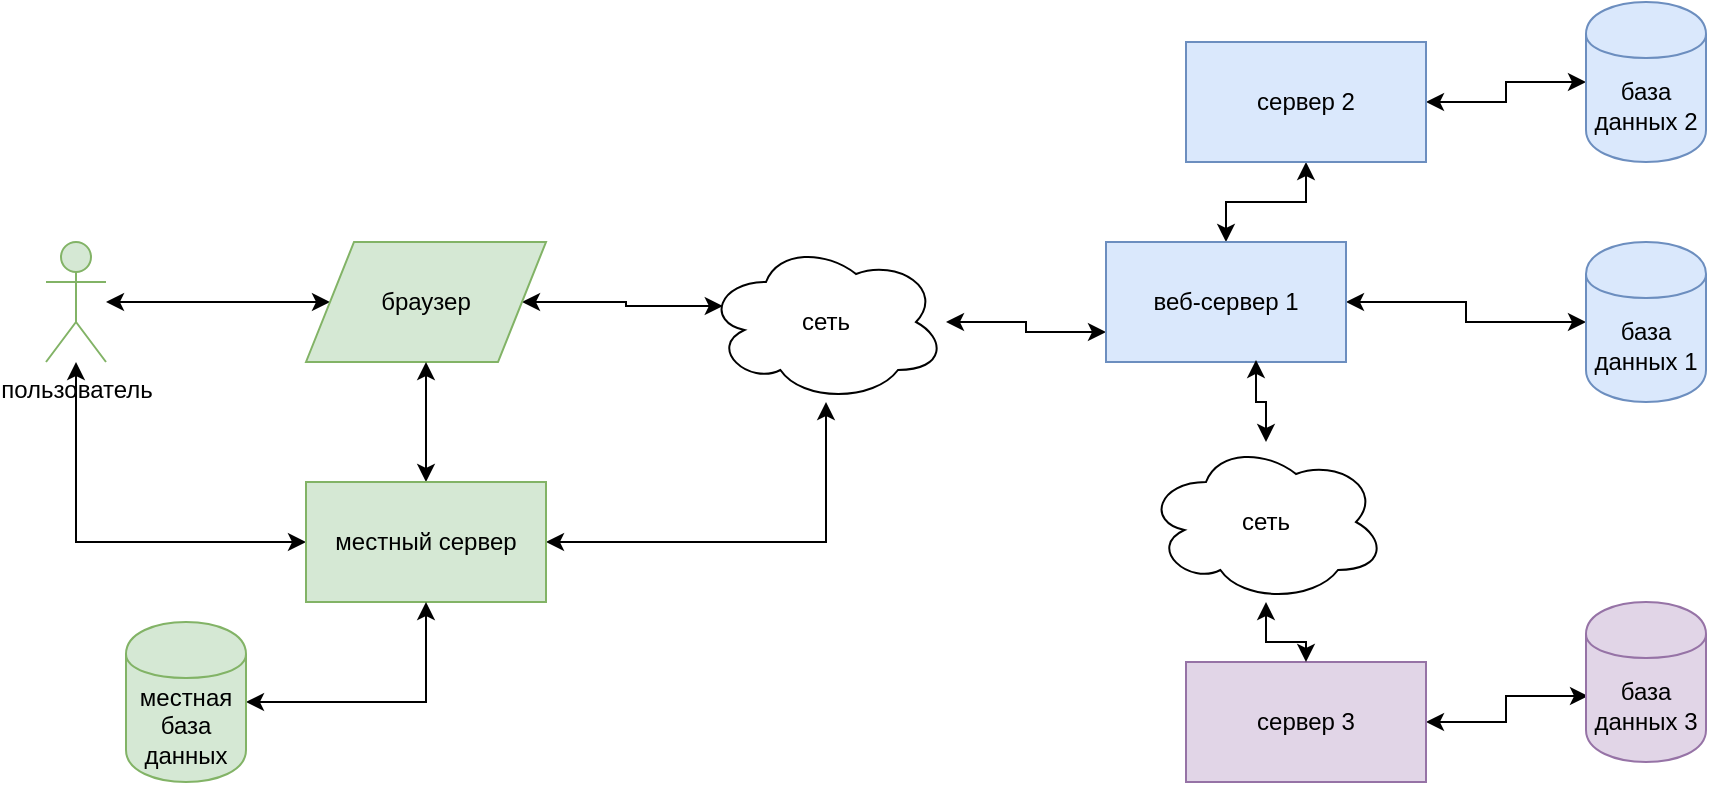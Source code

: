 <mxfile version="13.3.5" type="device"><diagram id="l0-6CYYIBelgdtTc5C6w" name="Страница 1"><mxGraphModel dx="1088" dy="818" grid="1" gridSize="10" guides="1" tooltips="1" connect="1" arrows="1" fold="1" page="1" pageScale="1" pageWidth="1169" pageHeight="827" math="0" shadow="0"><root><mxCell id="0"/><mxCell id="1" parent="0"/><mxCell id="mgKvpDEu2oz1WOlrfXEK-9" style="edgeStyle=orthogonalEdgeStyle;rounded=0;orthogonalLoop=1;jettySize=auto;html=1;entryX=0;entryY=0.5;entryDx=0;entryDy=0;startArrow=classic;startFill=1;" parent="1" source="mgKvpDEu2oz1WOlrfXEK-1" target="mgKvpDEu2oz1WOlrfXEK-5" edge="1"><mxGeometry relative="1" as="geometry"/></mxCell><mxCell id="mgKvpDEu2oz1WOlrfXEK-1" value="пользователь" style="shape=umlActor;verticalLabelPosition=bottom;verticalAlign=top;html=1;outlineConnect=0;fillColor=#d5e8d4;strokeColor=#82b366;" parent="1" vertex="1"><mxGeometry x="150" y="240" width="30" height="60" as="geometry"/></mxCell><mxCell id="mgKvpDEu2oz1WOlrfXEK-10" style="edgeStyle=orthogonalEdgeStyle;rounded=0;orthogonalLoop=1;jettySize=auto;html=1;entryX=0.07;entryY=0.4;entryDx=0;entryDy=0;entryPerimeter=0;startArrow=classic;startFill=1;" parent="1" source="mgKvpDEu2oz1WOlrfXEK-5" target="mgKvpDEu2oz1WOlrfXEK-6" edge="1"><mxGeometry relative="1" as="geometry"/></mxCell><mxCell id="mgKvpDEu2oz1WOlrfXEK-5" value="браузер" style="shape=parallelogram;perimeter=parallelogramPerimeter;whiteSpace=wrap;html=1;fillColor=#d5e8d4;strokeColor=#82b366;" parent="1" vertex="1"><mxGeometry x="280" y="240" width="120" height="60" as="geometry"/></mxCell><mxCell id="mgKvpDEu2oz1WOlrfXEK-12" style="edgeStyle=orthogonalEdgeStyle;rounded=0;orthogonalLoop=1;jettySize=auto;html=1;entryX=0;entryY=0.75;entryDx=0;entryDy=0;startArrow=classic;startFill=1;" parent="1" source="mgKvpDEu2oz1WOlrfXEK-6" target="mgKvpDEu2oz1WOlrfXEK-7" edge="1"><mxGeometry relative="1" as="geometry"/></mxCell><mxCell id="mgKvpDEu2oz1WOlrfXEK-6" value="сеть" style="ellipse;shape=cloud;whiteSpace=wrap;html=1;" parent="1" vertex="1"><mxGeometry x="480" y="240" width="120" height="80" as="geometry"/></mxCell><mxCell id="mgKvpDEu2oz1WOlrfXEK-13" style="edgeStyle=orthogonalEdgeStyle;rounded=0;orthogonalLoop=1;jettySize=auto;html=1;startArrow=classic;startFill=1;" parent="1" source="mgKvpDEu2oz1WOlrfXEK-7" target="mgKvpDEu2oz1WOlrfXEK-8" edge="1"><mxGeometry relative="1" as="geometry"/></mxCell><mxCell id="mgKvpDEu2oz1WOlrfXEK-16" style="edgeStyle=orthogonalEdgeStyle;rounded=0;orthogonalLoop=1;jettySize=auto;html=1;startArrow=classic;startFill=1;" parent="1" source="mgKvpDEu2oz1WOlrfXEK-7" target="mgKvpDEu2oz1WOlrfXEK-14" edge="1"><mxGeometry relative="1" as="geometry"/></mxCell><mxCell id="mgKvpDEu2oz1WOlrfXEK-7" value="веб-сервер 1" style="rounded=0;whiteSpace=wrap;html=1;fillColor=#dae8fc;strokeColor=#6c8ebf;" parent="1" vertex="1"><mxGeometry x="680" y="240" width="120" height="60" as="geometry"/></mxCell><mxCell id="mgKvpDEu2oz1WOlrfXEK-8" value="база данных 1" style="shape=cylinder;whiteSpace=wrap;html=1;boundedLbl=1;backgroundOutline=1;fillColor=#dae8fc;strokeColor=#6c8ebf;" parent="1" vertex="1"><mxGeometry x="920" y="240" width="60" height="80" as="geometry"/></mxCell><mxCell id="mgKvpDEu2oz1WOlrfXEK-17" style="edgeStyle=orthogonalEdgeStyle;rounded=0;orthogonalLoop=1;jettySize=auto;html=1;startArrow=classic;startFill=1;" parent="1" source="mgKvpDEu2oz1WOlrfXEK-14" target="mgKvpDEu2oz1WOlrfXEK-15" edge="1"><mxGeometry relative="1" as="geometry"/></mxCell><mxCell id="mgKvpDEu2oz1WOlrfXEK-14" value="сервер 2" style="rounded=0;whiteSpace=wrap;html=1;fillColor=#dae8fc;strokeColor=#6c8ebf;" parent="1" vertex="1"><mxGeometry x="720" y="140" width="120" height="60" as="geometry"/></mxCell><mxCell id="mgKvpDEu2oz1WOlrfXEK-15" value="база данных 2" style="shape=cylinder;whiteSpace=wrap;html=1;boundedLbl=1;backgroundOutline=1;fillColor=#dae8fc;strokeColor=#6c8ebf;" parent="1" vertex="1"><mxGeometry x="920" y="120" width="60" height="80" as="geometry"/></mxCell><mxCell id="mgKvpDEu2oz1WOlrfXEK-21" style="edgeStyle=orthogonalEdgeStyle;rounded=0;orthogonalLoop=1;jettySize=auto;html=1;entryX=0.017;entryY=0.588;entryDx=0;entryDy=0;entryPerimeter=0;startArrow=classic;startFill=1;" parent="1" source="mgKvpDEu2oz1WOlrfXEK-18" target="mgKvpDEu2oz1WOlrfXEK-19" edge="1"><mxGeometry relative="1" as="geometry"/></mxCell><mxCell id="mgKvpDEu2oz1WOlrfXEK-18" value="сервер 3" style="rounded=0;whiteSpace=wrap;html=1;fillColor=#e1d5e7;strokeColor=#9673a6;" parent="1" vertex="1"><mxGeometry x="720" y="450" width="120" height="60" as="geometry"/></mxCell><mxCell id="mgKvpDEu2oz1WOlrfXEK-19" value="база данных 3" style="shape=cylinder;whiteSpace=wrap;html=1;boundedLbl=1;backgroundOutline=1;fillColor=#e1d5e7;strokeColor=#9673a6;" parent="1" vertex="1"><mxGeometry x="920" y="420" width="60" height="80" as="geometry"/></mxCell><mxCell id="mgKvpDEu2oz1WOlrfXEK-23" style="edgeStyle=orthogonalEdgeStyle;rounded=0;orthogonalLoop=1;jettySize=auto;html=1;startArrow=classic;startFill=1;" parent="1" source="mgKvpDEu2oz1WOlrfXEK-22" target="mgKvpDEu2oz1WOlrfXEK-1" edge="1"><mxGeometry relative="1" as="geometry"/></mxCell><mxCell id="mgKvpDEu2oz1WOlrfXEK-24" style="edgeStyle=orthogonalEdgeStyle;rounded=0;orthogonalLoop=1;jettySize=auto;html=1;entryX=0.5;entryY=1;entryDx=0;entryDy=0;startArrow=classic;startFill=1;" parent="1" source="mgKvpDEu2oz1WOlrfXEK-22" target="mgKvpDEu2oz1WOlrfXEK-5" edge="1"><mxGeometry relative="1" as="geometry"/></mxCell><mxCell id="mgKvpDEu2oz1WOlrfXEK-25" style="edgeStyle=orthogonalEdgeStyle;rounded=0;orthogonalLoop=1;jettySize=auto;html=1;startArrow=classic;startFill=1;" parent="1" source="mgKvpDEu2oz1WOlrfXEK-22" target="mgKvpDEu2oz1WOlrfXEK-6" edge="1"><mxGeometry relative="1" as="geometry"/></mxCell><mxCell id="mgKvpDEu2oz1WOlrfXEK-22" value="местный сервер" style="rounded=0;whiteSpace=wrap;html=1;fillColor=#d5e8d4;strokeColor=#82b366;" parent="1" vertex="1"><mxGeometry x="280" y="360" width="120" height="60" as="geometry"/></mxCell><mxCell id="KoMFeNaQCJMG8AUUgVA1-2" style="edgeStyle=orthogonalEdgeStyle;rounded=0;orthogonalLoop=1;jettySize=auto;html=1;entryX=0.5;entryY=1;entryDx=0;entryDy=0;startArrow=classic;startFill=1;" edge="1" parent="1" source="KoMFeNaQCJMG8AUUgVA1-1" target="mgKvpDEu2oz1WOlrfXEK-22"><mxGeometry relative="1" as="geometry"/></mxCell><mxCell id="KoMFeNaQCJMG8AUUgVA1-1" value="местная база данных" style="shape=cylinder;whiteSpace=wrap;html=1;boundedLbl=1;backgroundOutline=1;fillColor=#d5e8d4;strokeColor=#82b366;" vertex="1" parent="1"><mxGeometry x="190" y="430" width="60" height="80" as="geometry"/></mxCell><mxCell id="KoMFeNaQCJMG8AUUgVA1-4" style="edgeStyle=orthogonalEdgeStyle;rounded=0;orthogonalLoop=1;jettySize=auto;html=1;entryX=0.625;entryY=0.983;entryDx=0;entryDy=0;entryPerimeter=0;startArrow=classic;startFill=1;" edge="1" parent="1" source="KoMFeNaQCJMG8AUUgVA1-3" target="mgKvpDEu2oz1WOlrfXEK-7"><mxGeometry relative="1" as="geometry"/></mxCell><mxCell id="KoMFeNaQCJMG8AUUgVA1-5" style="edgeStyle=orthogonalEdgeStyle;rounded=0;orthogonalLoop=1;jettySize=auto;html=1;startArrow=classic;startFill=1;" edge="1" parent="1" source="KoMFeNaQCJMG8AUUgVA1-3" target="mgKvpDEu2oz1WOlrfXEK-18"><mxGeometry relative="1" as="geometry"/></mxCell><mxCell id="KoMFeNaQCJMG8AUUgVA1-3" value="сеть" style="ellipse;shape=cloud;whiteSpace=wrap;html=1;" vertex="1" parent="1"><mxGeometry x="700" y="340" width="120" height="80" as="geometry"/></mxCell></root></mxGraphModel></diagram></mxfile>